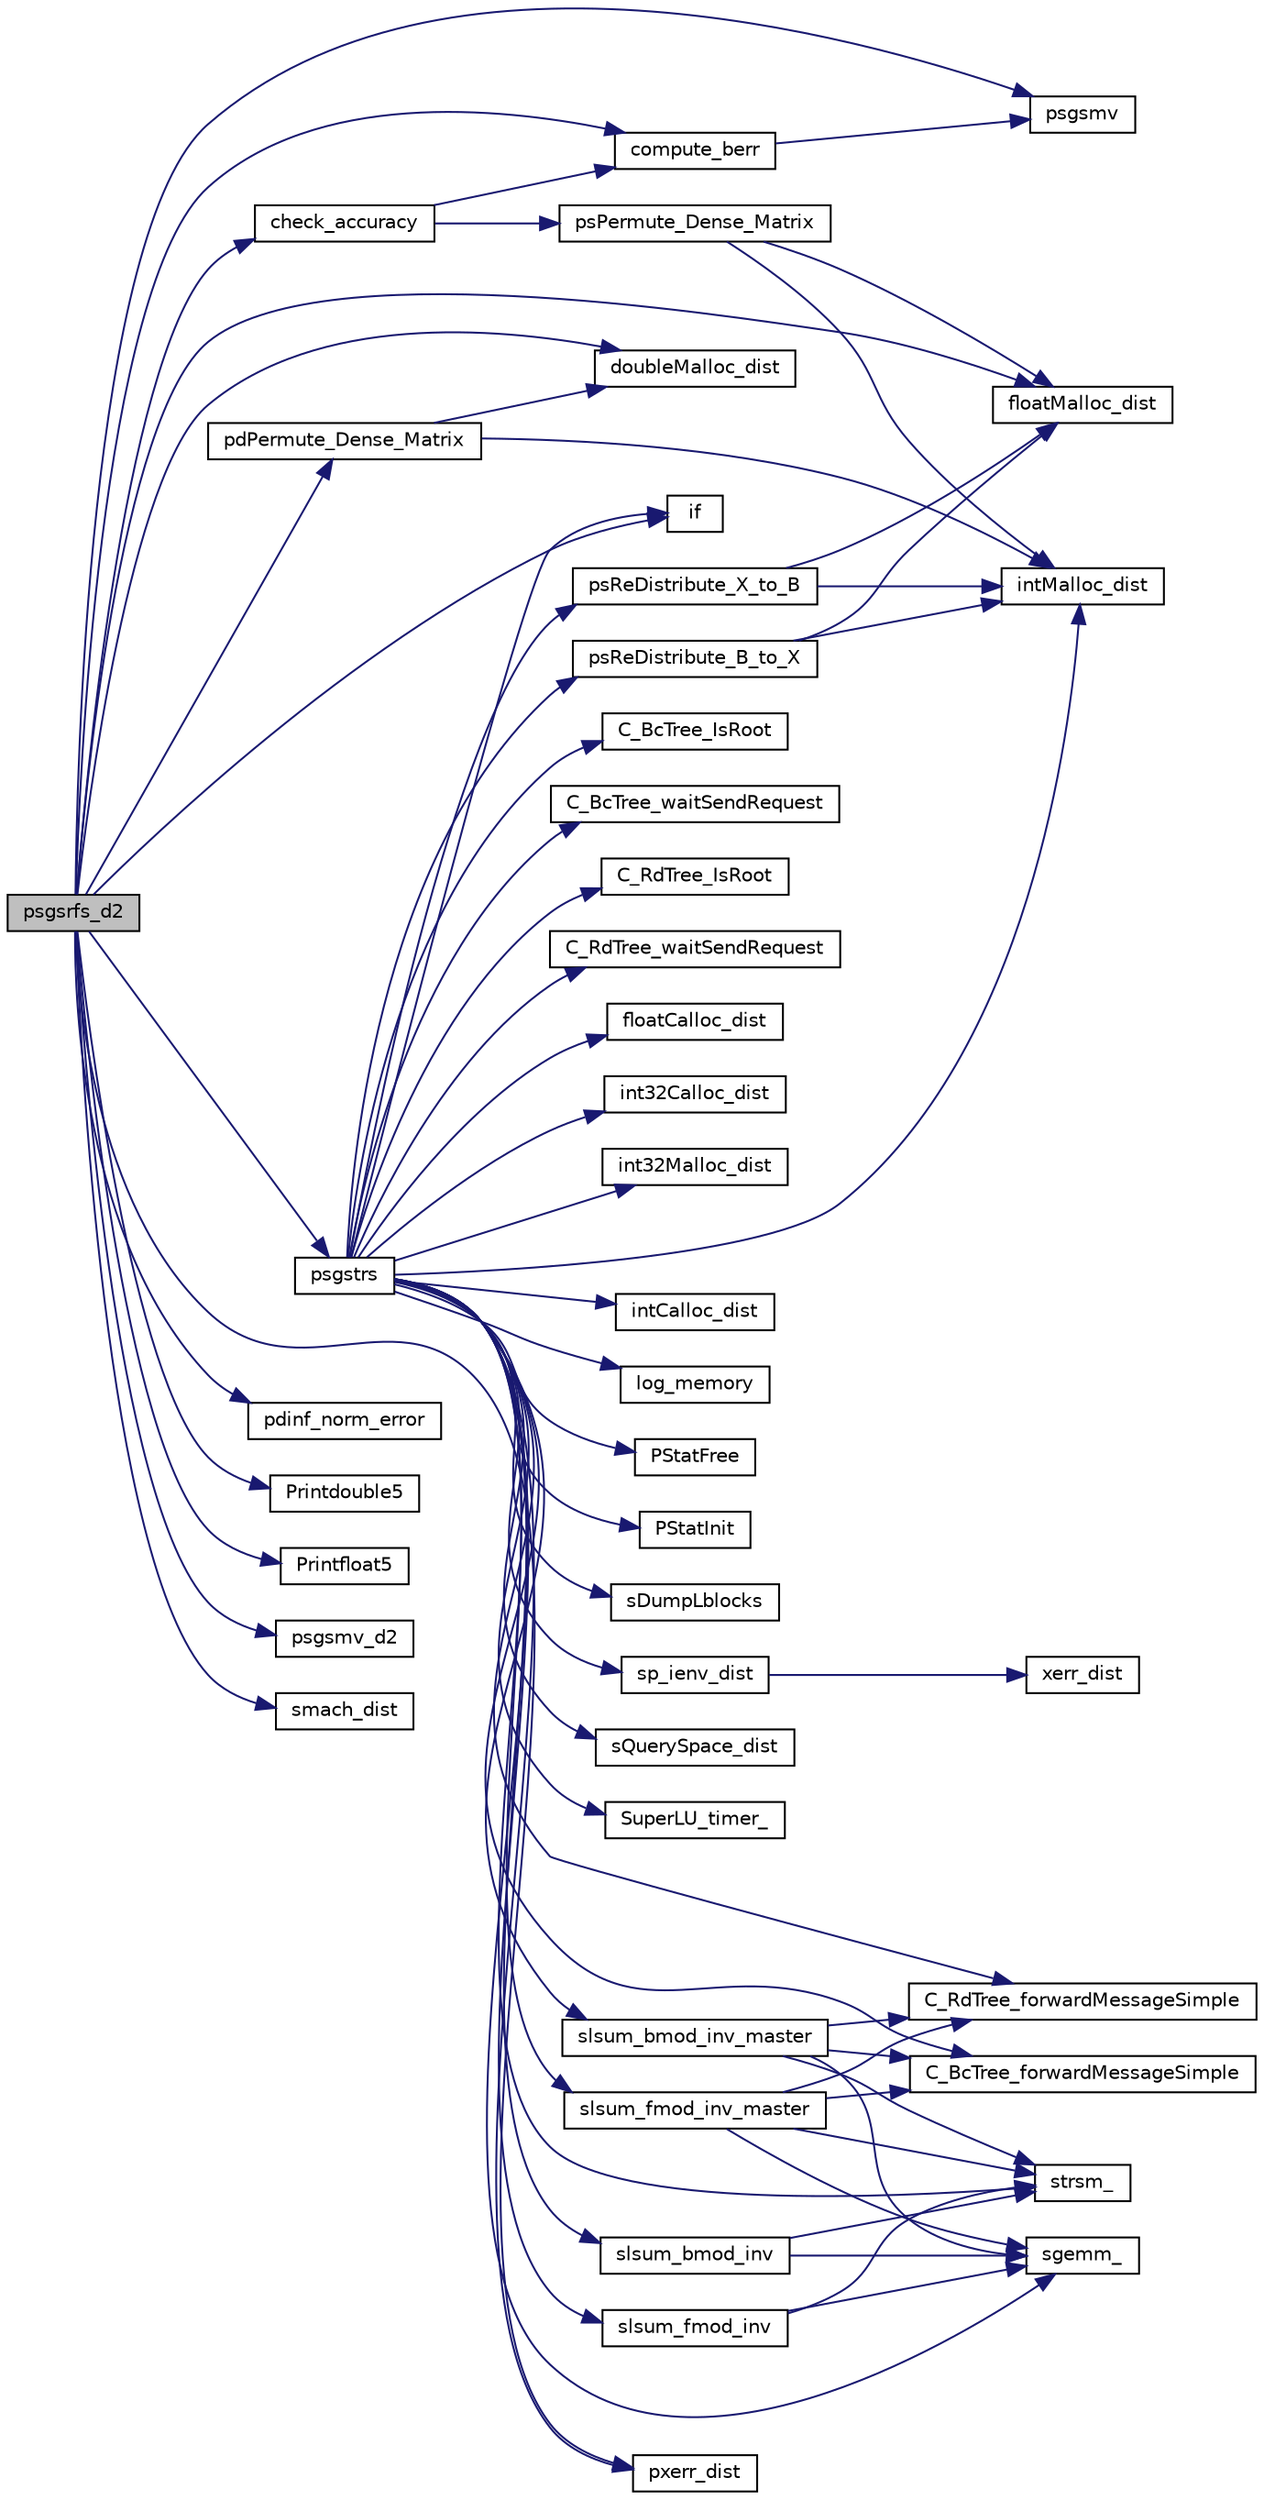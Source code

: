 digraph "psgsrfs_d2"
{
 // LATEX_PDF_SIZE
  edge [fontname="Helvetica",fontsize="10",labelfontname="Helvetica",labelfontsize="10"];
  node [fontname="Helvetica",fontsize="10",shape=record];
  rankdir="LR";
  Node1 [label="psgsrfs_d2",height=0.2,width=0.4,color="black", fillcolor="grey75", style="filled", fontcolor="black",tooltip=" "];
  Node1 -> Node2 [color="midnightblue",fontsize="10",style="solid",fontname="Helvetica"];
  Node2 [label="check_accuracy",height=0.2,width=0.4,color="black", fillcolor="white", style="filled",URL="$psgsrfs__d2_8c.html#acabe61f41e81b570a6f1893aa39218c8",tooltip=" "];
  Node2 -> Node3 [color="midnightblue",fontsize="10",style="solid",fontname="Helvetica"];
  Node3 [label="compute_berr",height=0.2,width=0.4,color="black", fillcolor="white", style="filled",URL="$psgsrfs__d2_8c.html#a8d8d650f156aca5786f7f2d52c3a3c84",tooltip=" "];
  Node3 -> Node4 [color="midnightblue",fontsize="10",style="solid",fontname="Helvetica"];
  Node4 [label="psgsmv",height=0.2,width=0.4,color="black", fillcolor="white", style="filled",URL="$psgsmv_8c.html#a3cbd6118a560aef875451bfc43809a63",tooltip=" "];
  Node2 -> Node5 [color="midnightblue",fontsize="10",style="solid",fontname="Helvetica"];
  Node5 [label="psPermute_Dense_Matrix",height=0.2,width=0.4,color="black", fillcolor="white", style="filled",URL="$psutil_8c.html#acca1dc5cd2e8bd96f2c4eb691d862e7d",tooltip="Permute the distributed dense matrix: B <= perm(X). perm[i] = j means the i-th row of X is in the j-t..."];
  Node5 -> Node6 [color="midnightblue",fontsize="10",style="solid",fontname="Helvetica"];
  Node6 [label="floatMalloc_dist",height=0.2,width=0.4,color="black", fillcolor="white", style="filled",URL="$smemory__dist_8c.html#a331357a595befa771bac9d583c0eb8f4",tooltip=" "];
  Node5 -> Node7 [color="midnightblue",fontsize="10",style="solid",fontname="Helvetica"];
  Node7 [label="intMalloc_dist",height=0.2,width=0.4,color="black", fillcolor="white", style="filled",URL="$memory_8c.html#a2c2df35072e313373438cccdb98b885c",tooltip=" "];
  Node1 -> Node3 [color="midnightblue",fontsize="10",style="solid",fontname="Helvetica"];
  Node1 -> Node8 [color="midnightblue",fontsize="10",style="solid",fontname="Helvetica"];
  Node8 [label="doubleMalloc_dist",height=0.2,width=0.4,color="black", fillcolor="white", style="filled",URL="$dmemory__dist_8c.html#a52dc9c97e580c07ec4af763f1755a2ba",tooltip=" "];
  Node1 -> Node6 [color="midnightblue",fontsize="10",style="solid",fontname="Helvetica"];
  Node1 -> Node9 [color="midnightblue",fontsize="10",style="solid",fontname="Helvetica"];
  Node9 [label="if",height=0.2,width=0.4,color="black", fillcolor="white", style="filled",URL="$dutil__dist_8c.html#a4a651a924783b51112ae041ee77bb902",tooltip=" "];
  Node1 -> Node10 [color="midnightblue",fontsize="10",style="solid",fontname="Helvetica"];
  Node10 [label="pdinf_norm_error",height=0.2,width=0.4,color="black", fillcolor="white", style="filled",URL="$pdutil_8c.html#a7d784206dfd5dd135c4bdca5639b7902",tooltip="Check the inf-norm of the error vector."];
  Node1 -> Node11 [color="midnightblue",fontsize="10",style="solid",fontname="Helvetica"];
  Node11 [label="pdPermute_Dense_Matrix",height=0.2,width=0.4,color="black", fillcolor="white", style="filled",URL="$pdutil_8c.html#a30a720766d254263d7c4faa225c3a983",tooltip="Permute the distributed dense matrix: B <= perm(X). perm[i] = j means the i-th row of X is in the j-t..."];
  Node11 -> Node8 [color="midnightblue",fontsize="10",style="solid",fontname="Helvetica"];
  Node11 -> Node7 [color="midnightblue",fontsize="10",style="solid",fontname="Helvetica"];
  Node1 -> Node12 [color="midnightblue",fontsize="10",style="solid",fontname="Helvetica"];
  Node12 [label="Printdouble5",height=0.2,width=0.4,color="black", fillcolor="white", style="filled",URL="$dutil__dist_8c.html#a9469156f66121040999f8eb7e0c2bbc8",tooltip=" "];
  Node1 -> Node13 [color="midnightblue",fontsize="10",style="solid",fontname="Helvetica"];
  Node13 [label="Printfloat5",height=0.2,width=0.4,color="black", fillcolor="white", style="filled",URL="$superlu__sdefs_8h.html#a0210331ddd60867507014db0bc62e2d4",tooltip=" "];
  Node1 -> Node4 [color="midnightblue",fontsize="10",style="solid",fontname="Helvetica"];
  Node1 -> Node14 [color="midnightblue",fontsize="10",style="solid",fontname="Helvetica"];
  Node14 [label="psgsmv_d2",height=0.2,width=0.4,color="black", fillcolor="white", style="filled",URL="$psgsmv__d2_8c.html#a82f229eae695e546d816143a7730f992",tooltip=" "];
  Node1 -> Node15 [color="midnightblue",fontsize="10",style="solid",fontname="Helvetica"];
  Node15 [label="psgstrs",height=0.2,width=0.4,color="black", fillcolor="white", style="filled",URL="$psgstrs_8c.html#aae4b76f1771771b0110200fa45ae55bb",tooltip=" "];
  Node15 -> Node16 [color="midnightblue",fontsize="10",style="solid",fontname="Helvetica"];
  Node16 [label="C_BcTree_forwardMessageSimple",height=0.2,width=0.4,color="black", fillcolor="white", style="filled",URL="$comm__tree_8c.html#a0a0c50b2a7945da4d4d796263871fcca",tooltip=" "];
  Node15 -> Node17 [color="midnightblue",fontsize="10",style="solid",fontname="Helvetica"];
  Node17 [label="C_BcTree_IsRoot",height=0.2,width=0.4,color="black", fillcolor="white", style="filled",URL="$comm__tree_8c.html#a6a3a6a379441837c446e4cc2cc2e269d",tooltip=" "];
  Node15 -> Node18 [color="midnightblue",fontsize="10",style="solid",fontname="Helvetica"];
  Node18 [label="C_BcTree_waitSendRequest",height=0.2,width=0.4,color="black", fillcolor="white", style="filled",URL="$comm__tree_8c.html#ac4f7195f2363e86f53481c00ef8beec2",tooltip=" "];
  Node15 -> Node19 [color="midnightblue",fontsize="10",style="solid",fontname="Helvetica"];
  Node19 [label="C_RdTree_forwardMessageSimple",height=0.2,width=0.4,color="black", fillcolor="white", style="filled",URL="$comm__tree_8c.html#a80439c78627216d7736f2513f4419b0f",tooltip=" "];
  Node15 -> Node20 [color="midnightblue",fontsize="10",style="solid",fontname="Helvetica"];
  Node20 [label="C_RdTree_IsRoot",height=0.2,width=0.4,color="black", fillcolor="white", style="filled",URL="$comm__tree_8c.html#a8247c733df293bf5b742f883121b93c9",tooltip=" "];
  Node15 -> Node21 [color="midnightblue",fontsize="10",style="solid",fontname="Helvetica"];
  Node21 [label="C_RdTree_waitSendRequest",height=0.2,width=0.4,color="black", fillcolor="white", style="filled",URL="$comm__tree_8c.html#a6c371489021b7663422a0c41629144d9",tooltip=" "];
  Node15 -> Node22 [color="midnightblue",fontsize="10",style="solid",fontname="Helvetica"];
  Node22 [label="floatCalloc_dist",height=0.2,width=0.4,color="black", fillcolor="white", style="filled",URL="$smemory__dist_8c.html#a985a8c66b20b90d25c0f87170d2ce7c5",tooltip=" "];
  Node15 -> Node9 [color="midnightblue",fontsize="10",style="solid",fontname="Helvetica"];
  Node15 -> Node23 [color="midnightblue",fontsize="10",style="solid",fontname="Helvetica"];
  Node23 [label="int32Calloc_dist",height=0.2,width=0.4,color="black", fillcolor="white", style="filled",URL="$memory_8c.html#af1ccb3018004120a36f4057e225a12de",tooltip=" "];
  Node15 -> Node24 [color="midnightblue",fontsize="10",style="solid",fontname="Helvetica"];
  Node24 [label="int32Malloc_dist",height=0.2,width=0.4,color="black", fillcolor="white", style="filled",URL="$memory_8c.html#ad6490fb0726f82e7c2db3b2d885e5ede",tooltip=" "];
  Node15 -> Node25 [color="midnightblue",fontsize="10",style="solid",fontname="Helvetica"];
  Node25 [label="intCalloc_dist",height=0.2,width=0.4,color="black", fillcolor="white", style="filled",URL="$memory_8c.html#a6fd91c6883ea8ea94e0ece298e0e46b6",tooltip=" "];
  Node15 -> Node7 [color="midnightblue",fontsize="10",style="solid",fontname="Helvetica"];
  Node15 -> Node26 [color="midnightblue",fontsize="10",style="solid",fontname="Helvetica"];
  Node26 [label="log_memory",height=0.2,width=0.4,color="black", fillcolor="white", style="filled",URL="$superlu__defs_8h.html#a44674b14cf5f6df16d0c34c0c77070d0",tooltip=" "];
  Node15 -> Node27 [color="midnightblue",fontsize="10",style="solid",fontname="Helvetica"];
  Node27 [label="psReDistribute_B_to_X",height=0.2,width=0.4,color="black", fillcolor="white", style="filled",URL="$psgstrs_8c.html#aabff643fd46b8b6b135c668456734613",tooltip=" "];
  Node27 -> Node6 [color="midnightblue",fontsize="10",style="solid",fontname="Helvetica"];
  Node27 -> Node7 [color="midnightblue",fontsize="10",style="solid",fontname="Helvetica"];
  Node15 -> Node28 [color="midnightblue",fontsize="10",style="solid",fontname="Helvetica"];
  Node28 [label="psReDistribute_X_to_B",height=0.2,width=0.4,color="black", fillcolor="white", style="filled",URL="$psgstrs_8c.html#add6dfa976df12dcdce85549efc22e536",tooltip=" "];
  Node28 -> Node6 [color="midnightblue",fontsize="10",style="solid",fontname="Helvetica"];
  Node28 -> Node7 [color="midnightblue",fontsize="10",style="solid",fontname="Helvetica"];
  Node15 -> Node29 [color="midnightblue",fontsize="10",style="solid",fontname="Helvetica"];
  Node29 [label="PStatFree",height=0.2,width=0.4,color="black", fillcolor="white", style="filled",URL="$superlu__defs_8h.html#a72c21f510c552d12a9156c91fb0d2590",tooltip=" "];
  Node15 -> Node30 [color="midnightblue",fontsize="10",style="solid",fontname="Helvetica"];
  Node30 [label="PStatInit",height=0.2,width=0.4,color="black", fillcolor="white", style="filled",URL="$superlu__defs_8h.html#a6a4d9e2e43171f86980fd9f3ebd34f83",tooltip=" "];
  Node15 -> Node31 [color="midnightblue",fontsize="10",style="solid",fontname="Helvetica"];
  Node31 [label="pxerr_dist",height=0.2,width=0.4,color="black", fillcolor="white", style="filled",URL="$pxerr__dist_8c.html#a83457ff10ec305ba2d5c47fcb3db3300",tooltip=" "];
  Node15 -> Node32 [color="midnightblue",fontsize="10",style="solid",fontname="Helvetica"];
  Node32 [label="sDumpLblocks",height=0.2,width=0.4,color="black", fillcolor="white", style="filled",URL="$sutil__dist_8c.html#a7e1f6316ec05ece0c734ce090e96975f",tooltip="Dump the factored matrix L using matlab triple-let format."];
  Node15 -> Node33 [color="midnightblue",fontsize="10",style="solid",fontname="Helvetica"];
  Node33 [label="sgemm_",height=0.2,width=0.4,color="black", fillcolor="white", style="filled",URL="$superlu__sdefs_8h.html#ab822504d3d60a944da04997b4f91e067",tooltip=" "];
  Node15 -> Node34 [color="midnightblue",fontsize="10",style="solid",fontname="Helvetica"];
  Node34 [label="slsum_bmod_inv",height=0.2,width=0.4,color="black", fillcolor="white", style="filled",URL="$psgstrs__lsum_8c.html#a67d2e912e08ed212a4abec11b9028646",tooltip=" "];
  Node34 -> Node33 [color="midnightblue",fontsize="10",style="solid",fontname="Helvetica"];
  Node34 -> Node35 [color="midnightblue",fontsize="10",style="solid",fontname="Helvetica"];
  Node35 [label="strsm_",height=0.2,width=0.4,color="black", fillcolor="white", style="filled",URL="$superlu__sdefs_8h.html#a598bb749a3e8df087d86e2a0bd9b530c",tooltip=" "];
  Node15 -> Node36 [color="midnightblue",fontsize="10",style="solid",fontname="Helvetica"];
  Node36 [label="slsum_bmod_inv_master",height=0.2,width=0.4,color="black", fillcolor="white", style="filled",URL="$psgstrs__lsum_8c.html#a1048ebab294262589d5c4553882ee106",tooltip=" "];
  Node36 -> Node16 [color="midnightblue",fontsize="10",style="solid",fontname="Helvetica"];
  Node36 -> Node19 [color="midnightblue",fontsize="10",style="solid",fontname="Helvetica"];
  Node36 -> Node33 [color="midnightblue",fontsize="10",style="solid",fontname="Helvetica"];
  Node36 -> Node35 [color="midnightblue",fontsize="10",style="solid",fontname="Helvetica"];
  Node15 -> Node37 [color="midnightblue",fontsize="10",style="solid",fontname="Helvetica"];
  Node37 [label="slsum_fmod_inv",height=0.2,width=0.4,color="black", fillcolor="white", style="filled",URL="$psgstrs__lsum_8c.html#a487241722e271c54a076b53455f94aea",tooltip=" "];
  Node37 -> Node33 [color="midnightblue",fontsize="10",style="solid",fontname="Helvetica"];
  Node37 -> Node35 [color="midnightblue",fontsize="10",style="solid",fontname="Helvetica"];
  Node15 -> Node38 [color="midnightblue",fontsize="10",style="solid",fontname="Helvetica"];
  Node38 [label="slsum_fmod_inv_master",height=0.2,width=0.4,color="black", fillcolor="white", style="filled",URL="$psgstrs__lsum_8c.html#ab9ba35a899467aa94ee3e7de911bb22e",tooltip=" "];
  Node38 -> Node16 [color="midnightblue",fontsize="10",style="solid",fontname="Helvetica"];
  Node38 -> Node19 [color="midnightblue",fontsize="10",style="solid",fontname="Helvetica"];
  Node38 -> Node33 [color="midnightblue",fontsize="10",style="solid",fontname="Helvetica"];
  Node38 -> Node35 [color="midnightblue",fontsize="10",style="solid",fontname="Helvetica"];
  Node15 -> Node39 [color="midnightblue",fontsize="10",style="solid",fontname="Helvetica"];
  Node39 [label="sp_ienv_dist",height=0.2,width=0.4,color="black", fillcolor="white", style="filled",URL="$SRC_2sp__ienv_8c.html#a004725eb174f73ba121db829451a8e8c",tooltip=" "];
  Node39 -> Node40 [color="midnightblue",fontsize="10",style="solid",fontname="Helvetica"];
  Node40 [label="xerr_dist",height=0.2,width=0.4,color="black", fillcolor="white", style="filled",URL="$superlu__defs_8h.html#a0d728f1da812b1373a0e58ff81f6a711",tooltip=" "];
  Node15 -> Node41 [color="midnightblue",fontsize="10",style="solid",fontname="Helvetica"];
  Node41 [label="sQuerySpace_dist",height=0.2,width=0.4,color="black", fillcolor="white", style="filled",URL="$smemory__dist_8c.html#a49bffcdfaa0131b3e6cb6fd1b62ccb52",tooltip=" "];
  Node15 -> Node35 [color="midnightblue",fontsize="10",style="solid",fontname="Helvetica"];
  Node15 -> Node42 [color="midnightblue",fontsize="10",style="solid",fontname="Helvetica"];
  Node42 [label="SuperLU_timer_",height=0.2,width=0.4,color="black", fillcolor="white", style="filled",URL="$superlu__timer_8c.html#a0c6777573bbfe81917cd381e0090d355",tooltip=" "];
  Node1 -> Node31 [color="midnightblue",fontsize="10",style="solid",fontname="Helvetica"];
  Node1 -> Node43 [color="midnightblue",fontsize="10",style="solid",fontname="Helvetica"];
  Node43 [label="smach_dist",height=0.2,width=0.4,color="black", fillcolor="white", style="filled",URL="$smach__dist_8c.html#a7fe5e800bc6c97889ed8ecdc073dbaf9",tooltip=" "];
}
